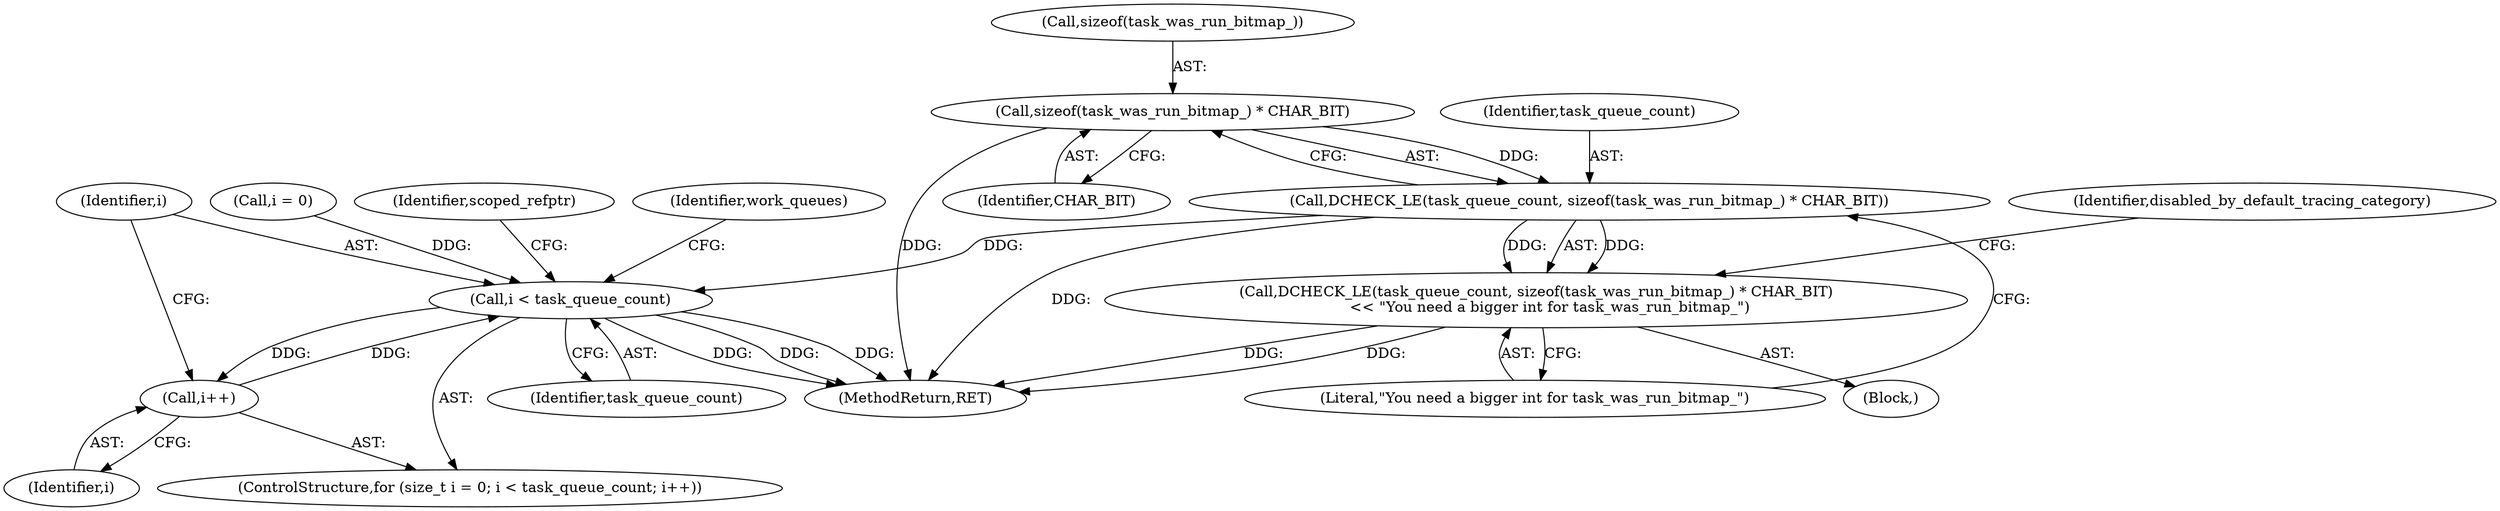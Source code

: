 digraph "0_Chrome_76f36a8362a3e817cc3ec721d591f2f8878dc0c7_4@API" {
"1000108" [label="(Call,sizeof(task_was_run_bitmap_) * CHAR_BIT)"];
"1000106" [label="(Call,DCHECK_LE(task_queue_count, sizeof(task_was_run_bitmap_) * CHAR_BIT))"];
"1000105" [label="(Call,DCHECK_LE(task_queue_count, sizeof(task_was_run_bitmap_) * CHAR_BIT)\n      << \"You need a bigger int for task_was_run_bitmap_\")"];
"1000122" [label="(Call,i < task_queue_count)"];
"1000125" [label="(Call,i++)"];
"1000117" [label="(ControlStructure,for (size_t i = 0; i < task_queue_count; i++))"];
"1000105" [label="(Call,DCHECK_LE(task_queue_count, sizeof(task_was_run_bitmap_) * CHAR_BIT)\n      << \"You need a bigger int for task_was_run_bitmap_\")"];
"1000129" [label="(Identifier,scoped_refptr)"];
"1000102" [label="(Block,)"];
"1000112" [label="(Literal,\"You need a bigger int for task_was_run_bitmap_\")"];
"1000138" [label="(Identifier,work_queues)"];
"1000161" [label="(MethodReturn,RET)"];
"1000122" [label="(Call,i < task_queue_count)"];
"1000114" [label="(Identifier,disabled_by_default_tracing_category)"];
"1000125" [label="(Call,i++)"];
"1000111" [label="(Identifier,CHAR_BIT)"];
"1000119" [label="(Call,i = 0)"];
"1000126" [label="(Identifier,i)"];
"1000109" [label="(Call,sizeof(task_was_run_bitmap_))"];
"1000123" [label="(Identifier,i)"];
"1000107" [label="(Identifier,task_queue_count)"];
"1000124" [label="(Identifier,task_queue_count)"];
"1000106" [label="(Call,DCHECK_LE(task_queue_count, sizeof(task_was_run_bitmap_) * CHAR_BIT))"];
"1000108" [label="(Call,sizeof(task_was_run_bitmap_) * CHAR_BIT)"];
"1000108" -> "1000106"  [label="AST: "];
"1000108" -> "1000111"  [label="CFG: "];
"1000109" -> "1000108"  [label="AST: "];
"1000111" -> "1000108"  [label="AST: "];
"1000106" -> "1000108"  [label="CFG: "];
"1000108" -> "1000161"  [label="DDG: "];
"1000108" -> "1000106"  [label="DDG: "];
"1000106" -> "1000105"  [label="AST: "];
"1000107" -> "1000106"  [label="AST: "];
"1000112" -> "1000106"  [label="CFG: "];
"1000106" -> "1000161"  [label="DDG: "];
"1000106" -> "1000105"  [label="DDG: "];
"1000106" -> "1000105"  [label="DDG: "];
"1000106" -> "1000122"  [label="DDG: "];
"1000105" -> "1000102"  [label="AST: "];
"1000105" -> "1000112"  [label="CFG: "];
"1000112" -> "1000105"  [label="AST: "];
"1000114" -> "1000105"  [label="CFG: "];
"1000105" -> "1000161"  [label="DDG: "];
"1000105" -> "1000161"  [label="DDG: "];
"1000122" -> "1000117"  [label="AST: "];
"1000122" -> "1000124"  [label="CFG: "];
"1000123" -> "1000122"  [label="AST: "];
"1000124" -> "1000122"  [label="AST: "];
"1000129" -> "1000122"  [label="CFG: "];
"1000138" -> "1000122"  [label="CFG: "];
"1000122" -> "1000161"  [label="DDG: "];
"1000122" -> "1000161"  [label="DDG: "];
"1000122" -> "1000161"  [label="DDG: "];
"1000125" -> "1000122"  [label="DDG: "];
"1000119" -> "1000122"  [label="DDG: "];
"1000122" -> "1000125"  [label="DDG: "];
"1000125" -> "1000117"  [label="AST: "];
"1000125" -> "1000126"  [label="CFG: "];
"1000126" -> "1000125"  [label="AST: "];
"1000123" -> "1000125"  [label="CFG: "];
}

